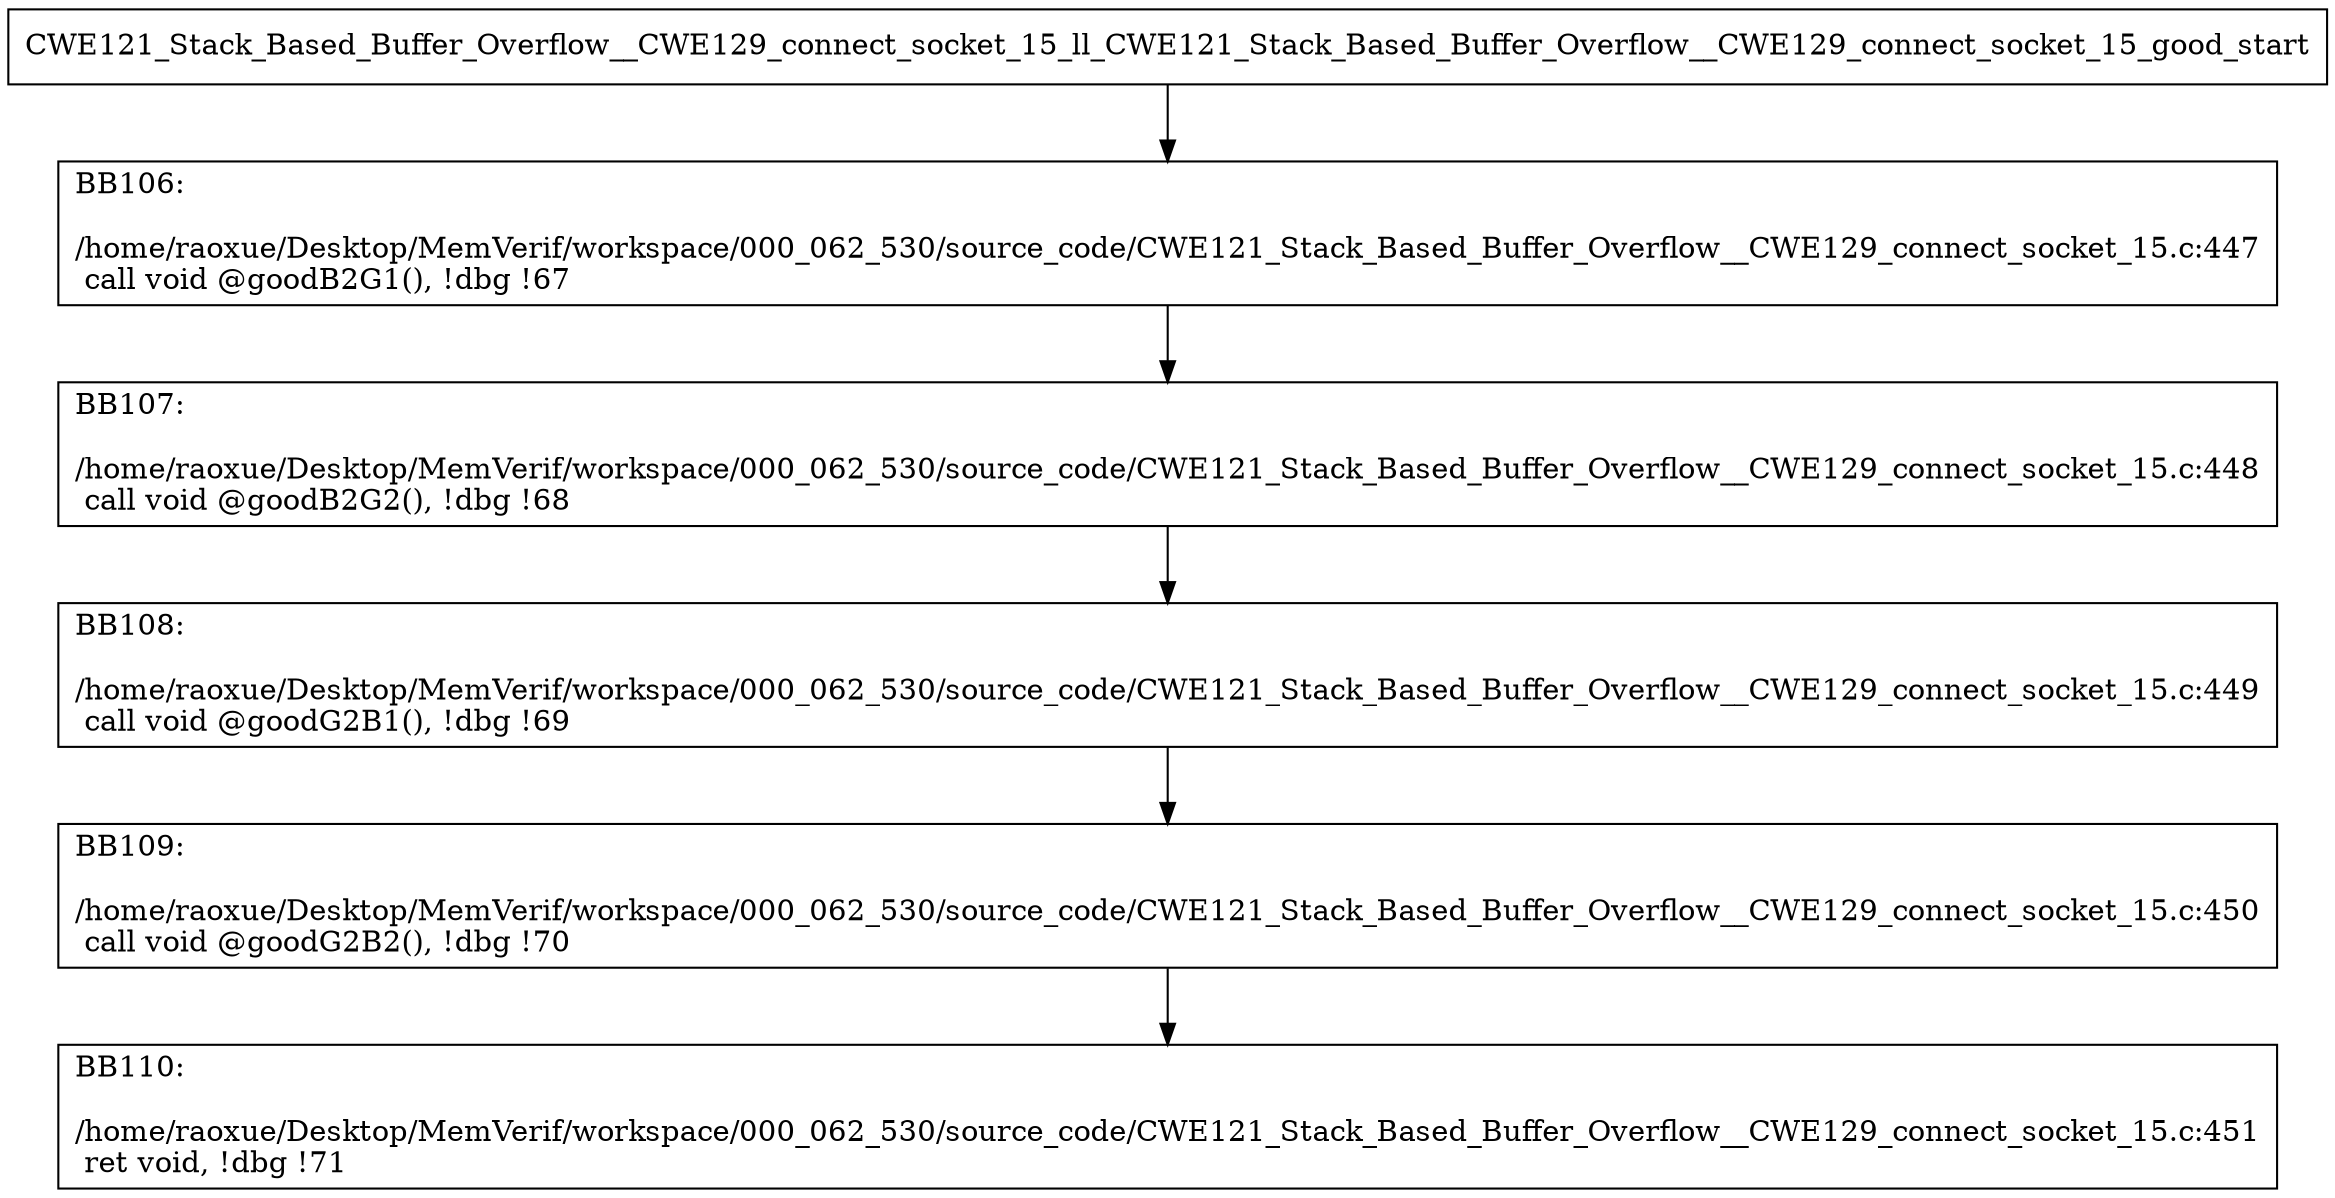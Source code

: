 digraph "CFG for'CWE121_Stack_Based_Buffer_Overflow__CWE129_connect_socket_15_ll_CWE121_Stack_Based_Buffer_Overflow__CWE129_connect_socket_15_good' function" {
	BBCWE121_Stack_Based_Buffer_Overflow__CWE129_connect_socket_15_ll_CWE121_Stack_Based_Buffer_Overflow__CWE129_connect_socket_15_good_start[shape=record,label="{CWE121_Stack_Based_Buffer_Overflow__CWE129_connect_socket_15_ll_CWE121_Stack_Based_Buffer_Overflow__CWE129_connect_socket_15_good_start}"];
	BBCWE121_Stack_Based_Buffer_Overflow__CWE129_connect_socket_15_ll_CWE121_Stack_Based_Buffer_Overflow__CWE129_connect_socket_15_good_start-> CWE121_Stack_Based_Buffer_Overflow__CWE129_connect_socket_15_ll_CWE121_Stack_Based_Buffer_Overflow__CWE129_connect_socket_15_goodBB106;
	CWE121_Stack_Based_Buffer_Overflow__CWE129_connect_socket_15_ll_CWE121_Stack_Based_Buffer_Overflow__CWE129_connect_socket_15_goodBB106 [shape=record, label="{BB106:\l\l/home/raoxue/Desktop/MemVerif/workspace/000_062_530/source_code/CWE121_Stack_Based_Buffer_Overflow__CWE129_connect_socket_15.c:447\l
  call void @goodB2G1(), !dbg !67\l
}"];
	CWE121_Stack_Based_Buffer_Overflow__CWE129_connect_socket_15_ll_CWE121_Stack_Based_Buffer_Overflow__CWE129_connect_socket_15_goodBB106-> CWE121_Stack_Based_Buffer_Overflow__CWE129_connect_socket_15_ll_CWE121_Stack_Based_Buffer_Overflow__CWE129_connect_socket_15_goodBB107;
	CWE121_Stack_Based_Buffer_Overflow__CWE129_connect_socket_15_ll_CWE121_Stack_Based_Buffer_Overflow__CWE129_connect_socket_15_goodBB107 [shape=record, label="{BB107:\l\l/home/raoxue/Desktop/MemVerif/workspace/000_062_530/source_code/CWE121_Stack_Based_Buffer_Overflow__CWE129_connect_socket_15.c:448\l
  call void @goodB2G2(), !dbg !68\l
}"];
	CWE121_Stack_Based_Buffer_Overflow__CWE129_connect_socket_15_ll_CWE121_Stack_Based_Buffer_Overflow__CWE129_connect_socket_15_goodBB107-> CWE121_Stack_Based_Buffer_Overflow__CWE129_connect_socket_15_ll_CWE121_Stack_Based_Buffer_Overflow__CWE129_connect_socket_15_goodBB108;
	CWE121_Stack_Based_Buffer_Overflow__CWE129_connect_socket_15_ll_CWE121_Stack_Based_Buffer_Overflow__CWE129_connect_socket_15_goodBB108 [shape=record, label="{BB108:\l\l/home/raoxue/Desktop/MemVerif/workspace/000_062_530/source_code/CWE121_Stack_Based_Buffer_Overflow__CWE129_connect_socket_15.c:449\l
  call void @goodG2B1(), !dbg !69\l
}"];
	CWE121_Stack_Based_Buffer_Overflow__CWE129_connect_socket_15_ll_CWE121_Stack_Based_Buffer_Overflow__CWE129_connect_socket_15_goodBB108-> CWE121_Stack_Based_Buffer_Overflow__CWE129_connect_socket_15_ll_CWE121_Stack_Based_Buffer_Overflow__CWE129_connect_socket_15_goodBB109;
	CWE121_Stack_Based_Buffer_Overflow__CWE129_connect_socket_15_ll_CWE121_Stack_Based_Buffer_Overflow__CWE129_connect_socket_15_goodBB109 [shape=record, label="{BB109:\l\l/home/raoxue/Desktop/MemVerif/workspace/000_062_530/source_code/CWE121_Stack_Based_Buffer_Overflow__CWE129_connect_socket_15.c:450\l
  call void @goodG2B2(), !dbg !70\l
}"];
	CWE121_Stack_Based_Buffer_Overflow__CWE129_connect_socket_15_ll_CWE121_Stack_Based_Buffer_Overflow__CWE129_connect_socket_15_goodBB109-> CWE121_Stack_Based_Buffer_Overflow__CWE129_connect_socket_15_ll_CWE121_Stack_Based_Buffer_Overflow__CWE129_connect_socket_15_goodBB110;
	CWE121_Stack_Based_Buffer_Overflow__CWE129_connect_socket_15_ll_CWE121_Stack_Based_Buffer_Overflow__CWE129_connect_socket_15_goodBB110 [shape=record, label="{BB110:\l\l/home/raoxue/Desktop/MemVerif/workspace/000_062_530/source_code/CWE121_Stack_Based_Buffer_Overflow__CWE129_connect_socket_15.c:451\l
  ret void, !dbg !71\l
}"];
}
